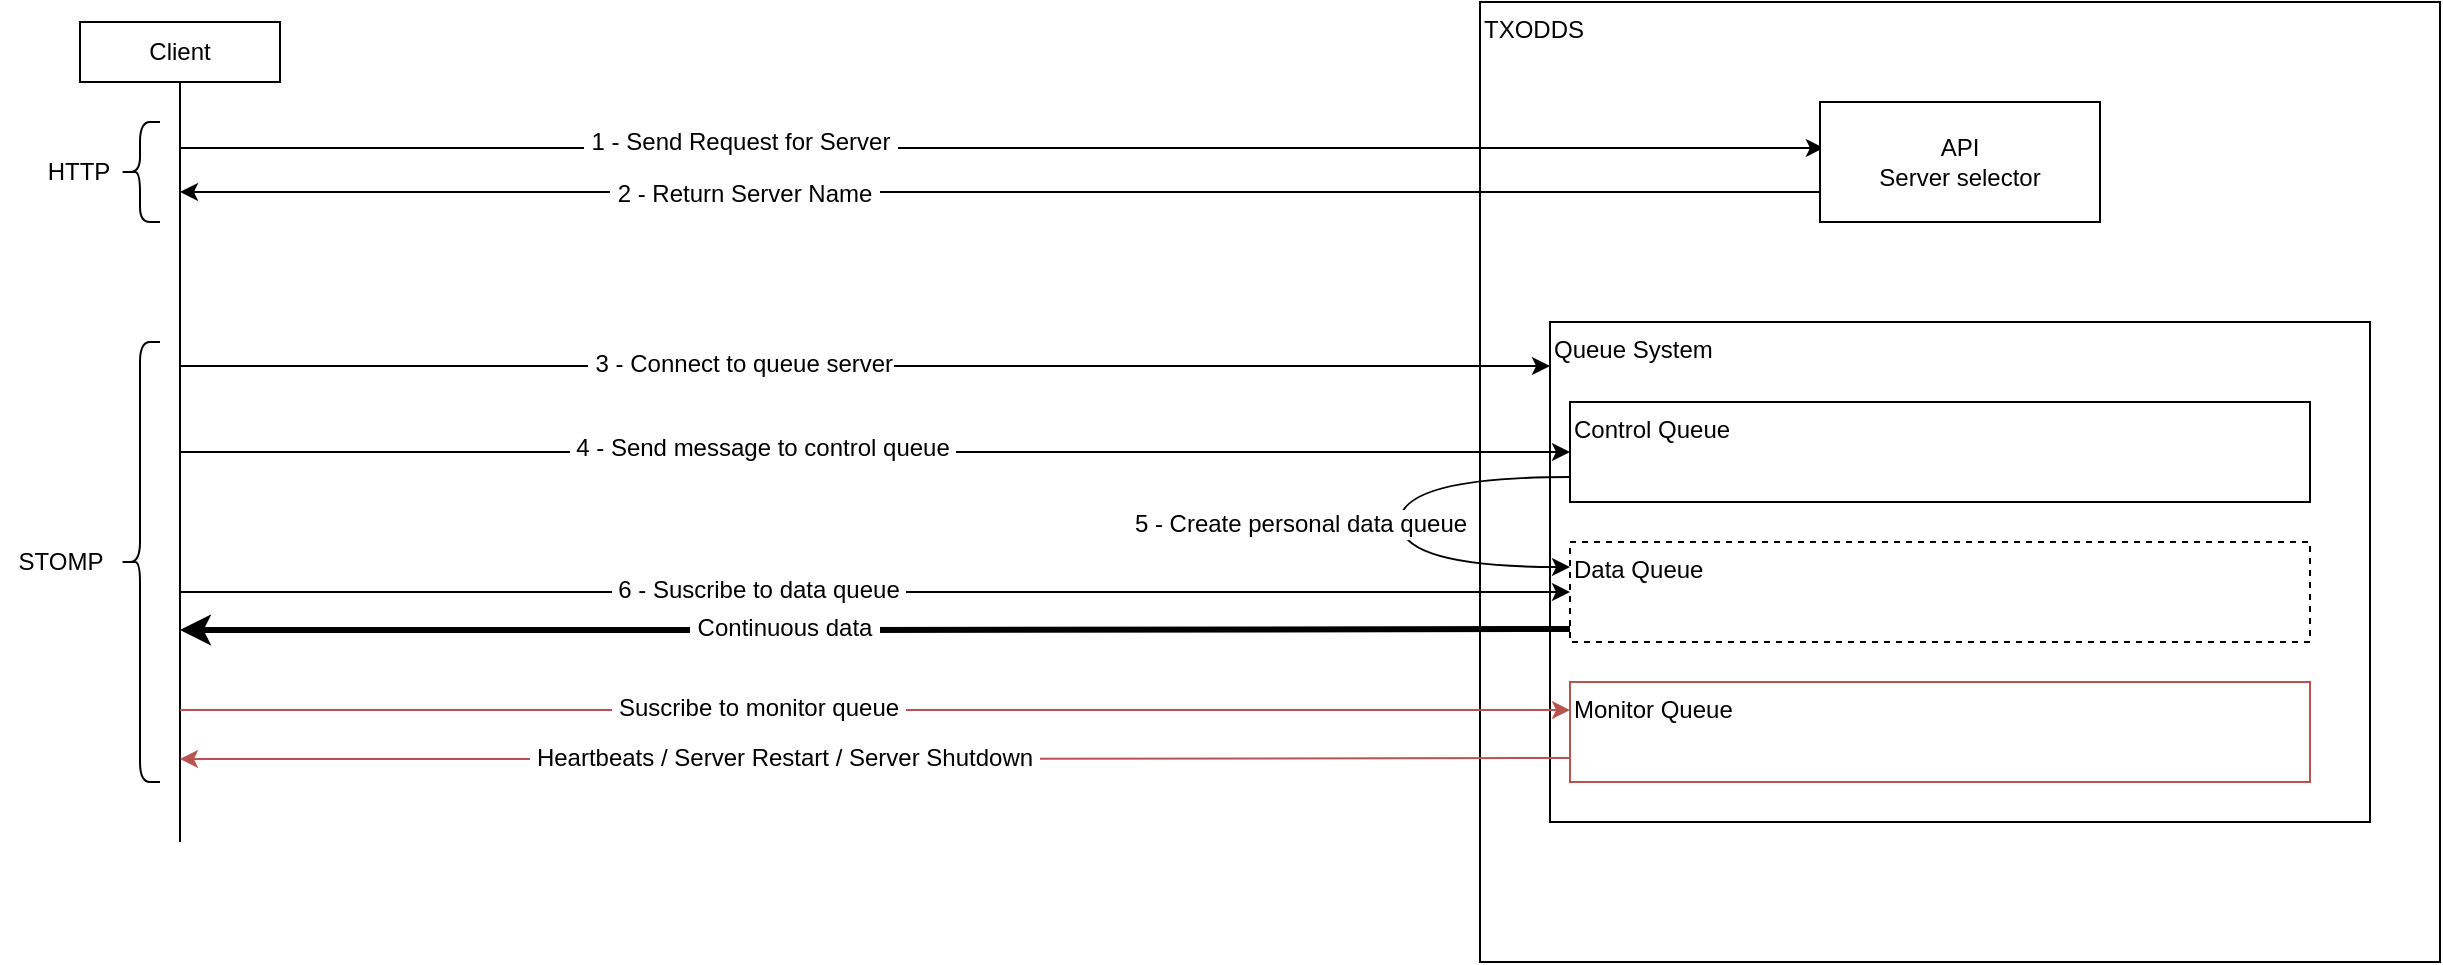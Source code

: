 <mxfile version="12.4.3" type="github" pages="1">
  <diagram id="af5fKmIW8S9w6IEvJGaG" name="Page-1">
    <mxGraphModel dx="1422" dy="762" grid="1" gridSize="10" guides="1" tooltips="1" connect="1" arrows="1" fold="1" page="1" pageScale="1" pageWidth="2336" pageHeight="1654" math="0" shadow="0">
      <root>
        <mxCell id="0"/>
        <mxCell id="1" parent="0"/>
        <mxCell id="s_TitawoScat0cO_zlr0-1" value="TXODDS" style="whiteSpace=wrap;html=1;aspect=fixed;verticalAlign=top;align=left;" vertex="1" parent="1">
          <mxGeometry x="790" y="130" width="480" height="480" as="geometry"/>
        </mxCell>
        <mxCell id="s_TitawoScat0cO_zlr0-12" style="rounded=0;orthogonalLoop=1;jettySize=auto;html=1;exitX=0;exitY=0.75;exitDx=0;exitDy=0;" edge="1" parent="1" source="s_TitawoScat0cO_zlr0-7">
          <mxGeometry relative="1" as="geometry">
            <mxPoint x="140" y="225" as="targetPoint"/>
          </mxGeometry>
        </mxCell>
        <mxCell id="s_TitawoScat0cO_zlr0-13" value="&amp;nbsp;2 - Return Server Name&amp;nbsp;" style="text;html=1;align=center;verticalAlign=middle;resizable=0;points=[];;labelBackgroundColor=#ffffff;" vertex="1" connectable="0" parent="s_TitawoScat0cO_zlr0-12">
          <mxGeometry x="0.029" y="-5" relative="1" as="geometry">
            <mxPoint x="-115.98" y="5.43" as="offset"/>
          </mxGeometry>
        </mxCell>
        <mxCell id="s_TitawoScat0cO_zlr0-10" style="rounded=0;orthogonalLoop=1;jettySize=auto;html=1;entryX=0.014;entryY=0.383;entryDx=0;entryDy=0;entryPerimeter=0;" edge="1" parent="1" target="s_TitawoScat0cO_zlr0-7">
          <mxGeometry relative="1" as="geometry">
            <mxPoint x="140" y="203" as="sourcePoint"/>
          </mxGeometry>
        </mxCell>
        <mxCell id="s_TitawoScat0cO_zlr0-11" value="&amp;nbsp;1 - Send Request for Server&amp;nbsp;" style="text;html=1;align=center;verticalAlign=middle;resizable=0;points=[];;labelBackgroundColor=#ffffff;" vertex="1" connectable="0" parent="s_TitawoScat0cO_zlr0-10">
          <mxGeometry x="-0.44" y="-1" relative="1" as="geometry">
            <mxPoint x="50.04" y="-4.63" as="offset"/>
          </mxGeometry>
        </mxCell>
        <mxCell id="s_TitawoScat0cO_zlr0-14" style="rounded=0;orthogonalLoop=1;jettySize=auto;html=1;entryX=0;entryY=0.088;entryDx=0;entryDy=0;entryPerimeter=0;" edge="1" parent="1" target="s_TitawoScat0cO_zlr0-2">
          <mxGeometry relative="1" as="geometry">
            <mxPoint x="140" y="312" as="sourcePoint"/>
          </mxGeometry>
        </mxCell>
        <mxCell id="s_TitawoScat0cO_zlr0-15" value="&amp;nbsp;3 - Connect to queue server" style="text;html=1;align=center;verticalAlign=middle;resizable=0;points=[];;labelBackgroundColor=#ffffff;" vertex="1" connectable="0" parent="s_TitawoScat0cO_zlr0-14">
          <mxGeometry x="-0.177" y="6" relative="1" as="geometry">
            <mxPoint x="-1.97" y="4.83" as="offset"/>
          </mxGeometry>
        </mxCell>
        <mxCell id="s_TitawoScat0cO_zlr0-23" value="" style="endArrow=none;html=1;" edge="1" parent="1">
          <mxGeometry width="50" height="50" relative="1" as="geometry">
            <mxPoint x="140" y="550" as="sourcePoint"/>
            <mxPoint x="140" y="170" as="targetPoint"/>
          </mxGeometry>
        </mxCell>
        <mxCell id="s_TitawoScat0cO_zlr0-6" value="" style="group;fillColor=#f8cecc;strokeColor=#b85450;" vertex="1" connectable="0" parent="1">
          <mxGeometry x="825" y="290" width="410" height="250" as="geometry"/>
        </mxCell>
        <mxCell id="s_TitawoScat0cO_zlr0-2" value="Queue System" style="rounded=0;whiteSpace=wrap;html=1;align=left;verticalAlign=top;" vertex="1" parent="s_TitawoScat0cO_zlr0-6">
          <mxGeometry width="410" height="250" as="geometry"/>
        </mxCell>
        <mxCell id="s_TitawoScat0cO_zlr0-19" style="edgeStyle=orthogonalEdgeStyle;curved=1;rounded=0;orthogonalLoop=1;jettySize=auto;html=1;entryX=0;entryY=0.25;entryDx=0;entryDy=0;exitX=0;exitY=0.75;exitDx=0;exitDy=0;" edge="1" parent="s_TitawoScat0cO_zlr0-6" source="s_TitawoScat0cO_zlr0-3" target="s_TitawoScat0cO_zlr0-5">
          <mxGeometry relative="1" as="geometry">
            <Array as="points">
              <mxPoint x="-75" y="78"/>
              <mxPoint x="-75" y="123"/>
            </Array>
          </mxGeometry>
        </mxCell>
        <mxCell id="s_TitawoScat0cO_zlr0-20" value="5 - Create personal data queue" style="text;html=1;align=center;verticalAlign=middle;resizable=0;points=[];;labelBackgroundColor=#ffffff;" vertex="1" connectable="0" parent="s_TitawoScat0cO_zlr0-19">
          <mxGeometry x="0.006" y="3" relative="1" as="geometry">
            <mxPoint x="-53" as="offset"/>
          </mxGeometry>
        </mxCell>
        <mxCell id="s_TitawoScat0cO_zlr0-3" value="Control Queue" style="rounded=0;whiteSpace=wrap;html=1;align=left;verticalAlign=top;" vertex="1" parent="s_TitawoScat0cO_zlr0-6">
          <mxGeometry x="10" y="40" width="370" height="50" as="geometry"/>
        </mxCell>
        <mxCell id="s_TitawoScat0cO_zlr0-5" value="Data Queue" style="rounded=0;whiteSpace=wrap;html=1;align=left;verticalAlign=top;dashed=1;" vertex="1" parent="s_TitawoScat0cO_zlr0-6">
          <mxGeometry x="10" y="110" width="370" height="50" as="geometry"/>
        </mxCell>
        <mxCell id="s_TitawoScat0cO_zlr0-4" value="Monitor Queue" style="rounded=0;whiteSpace=wrap;html=1;align=left;verticalAlign=top;fillColor=none;strokeColor=#b85450;" vertex="1" parent="s_TitawoScat0cO_zlr0-6">
          <mxGeometry x="10" y="180" width="370" height="50" as="geometry"/>
        </mxCell>
        <mxCell id="s_TitawoScat0cO_zlr0-7" value="API&lt;br&gt;Server selector" style="rounded=0;whiteSpace=wrap;html=1;align=center;" vertex="1" parent="1">
          <mxGeometry x="960" y="180" width="140" height="60" as="geometry"/>
        </mxCell>
        <mxCell id="s_TitawoScat0cO_zlr0-21" style="rounded=0;orthogonalLoop=1;jettySize=auto;html=1;entryX=0;entryY=0.5;entryDx=0;entryDy=0;" edge="1" parent="1" target="s_TitawoScat0cO_zlr0-5">
          <mxGeometry relative="1" as="geometry">
            <mxPoint x="140" y="425" as="sourcePoint"/>
          </mxGeometry>
        </mxCell>
        <mxCell id="s_TitawoScat0cO_zlr0-22" value="&amp;nbsp;6 - Suscribe to data queue&amp;nbsp;" style="text;html=1;align=center;verticalAlign=middle;resizable=0;points=[];;labelBackgroundColor=#ffffff;" vertex="1" connectable="0" parent="s_TitawoScat0cO_zlr0-21">
          <mxGeometry x="0.021" y="-4" relative="1" as="geometry">
            <mxPoint x="-65.99" y="-5.02" as="offset"/>
          </mxGeometry>
        </mxCell>
        <mxCell id="s_TitawoScat0cO_zlr0-26" style="edgeStyle=none;rounded=0;orthogonalLoop=1;jettySize=auto;html=1;exitX=0;exitY=0.75;exitDx=0;exitDy=0;strokeWidth=3;" edge="1" parent="1">
          <mxGeometry relative="1" as="geometry">
            <mxPoint x="140" y="444" as="targetPoint"/>
            <mxPoint x="835" y="443.5" as="sourcePoint"/>
            <Array as="points">
              <mxPoint x="480" y="444"/>
            </Array>
          </mxGeometry>
        </mxCell>
        <mxCell id="s_TitawoScat0cO_zlr0-31" value="&amp;nbsp;Continuous data&amp;nbsp;" style="text;html=1;align=center;verticalAlign=middle;resizable=0;points=[];;labelBackgroundColor=#ffffff;" vertex="1" connectable="0" parent="s_TitawoScat0cO_zlr0-26">
          <mxGeometry x="0.131" y="2" relative="1" as="geometry">
            <mxPoint y="-3" as="offset"/>
          </mxGeometry>
        </mxCell>
        <mxCell id="s_TitawoScat0cO_zlr0-29" style="rounded=0;orthogonalLoop=1;jettySize=auto;html=1;entryX=0;entryY=0.5;entryDx=0;entryDy=0;fillColor=#f8cecc;strokeColor=#b85450;" edge="1" parent="1">
          <mxGeometry relative="1" as="geometry">
            <mxPoint x="140" y="484" as="sourcePoint"/>
            <mxPoint x="835" y="484" as="targetPoint"/>
          </mxGeometry>
        </mxCell>
        <mxCell id="s_TitawoScat0cO_zlr0-30" value="&amp;nbsp;Suscribe to monitor queue&amp;nbsp;" style="text;html=1;align=center;verticalAlign=middle;resizable=0;points=[];;labelBackgroundColor=#ffffff;" vertex="1" connectable="0" parent="s_TitawoScat0cO_zlr0-29">
          <mxGeometry x="0.021" y="-4" relative="1" as="geometry">
            <mxPoint x="-65.99" y="-5.02" as="offset"/>
          </mxGeometry>
        </mxCell>
        <mxCell id="s_TitawoScat0cO_zlr0-32" style="edgeStyle=none;rounded=0;orthogonalLoop=1;jettySize=auto;html=1;exitX=0;exitY=0.75;exitDx=0;exitDy=0;fillColor=#f8cecc;strokeColor=#b85450;" edge="1" parent="1">
          <mxGeometry relative="1" as="geometry">
            <mxPoint x="140" y="508.5" as="targetPoint"/>
            <mxPoint x="835" y="508" as="sourcePoint"/>
            <Array as="points">
              <mxPoint x="480" y="508.5"/>
            </Array>
          </mxGeometry>
        </mxCell>
        <mxCell id="s_TitawoScat0cO_zlr0-33" value="&amp;nbsp;Heartbeats / Server Restart / Server Shutdown&amp;nbsp;" style="text;html=1;align=center;verticalAlign=middle;resizable=0;points=[];;labelBackgroundColor=#ffffff;" vertex="1" connectable="0" parent="s_TitawoScat0cO_zlr0-32">
          <mxGeometry x="0.131" y="2" relative="1" as="geometry">
            <mxPoint y="-3" as="offset"/>
          </mxGeometry>
        </mxCell>
        <mxCell id="s_TitawoScat0cO_zlr0-34" value="Client" style="rounded=0;whiteSpace=wrap;html=1;fillColor=none;align=center;" vertex="1" parent="1">
          <mxGeometry x="90" y="140" width="100" height="30" as="geometry"/>
        </mxCell>
        <mxCell id="s_TitawoScat0cO_zlr0-16" style="rounded=0;orthogonalLoop=1;jettySize=auto;html=1;entryX=0;entryY=0.5;entryDx=0;entryDy=0;" edge="1" parent="1" target="s_TitawoScat0cO_zlr0-3">
          <mxGeometry relative="1" as="geometry">
            <mxPoint x="140" y="355" as="sourcePoint"/>
          </mxGeometry>
        </mxCell>
        <mxCell id="s_TitawoScat0cO_zlr0-17" value="&amp;nbsp;4 - Send message to control queue&amp;nbsp;" style="text;html=1;align=center;verticalAlign=middle;resizable=0;points=[];;labelBackgroundColor=#ffffff;" vertex="1" connectable="0" parent="s_TitawoScat0cO_zlr0-16">
          <mxGeometry y="-32" relative="1" as="geometry">
            <mxPoint x="-56.62" y="-34.49" as="offset"/>
          </mxGeometry>
        </mxCell>
        <mxCell id="s_TitawoScat0cO_zlr0-35" value="" style="shape=curlyBracket;whiteSpace=wrap;html=1;rounded=1;fillColor=none;align=center;" vertex="1" parent="1">
          <mxGeometry x="110" y="190" width="20" height="50" as="geometry"/>
        </mxCell>
        <mxCell id="s_TitawoScat0cO_zlr0-36" value="HTTP" style="text;html=1;align=center;verticalAlign=middle;resizable=0;points=[];;autosize=1;" vertex="1" parent="1">
          <mxGeometry x="64" y="205" width="50" height="20" as="geometry"/>
        </mxCell>
        <mxCell id="s_TitawoScat0cO_zlr0-37" value="" style="shape=curlyBracket;whiteSpace=wrap;html=1;rounded=1;fillColor=none;align=center;" vertex="1" parent="1">
          <mxGeometry x="110" y="300" width="20" height="220" as="geometry"/>
        </mxCell>
        <mxCell id="s_TitawoScat0cO_zlr0-38" value="STOMP" style="text;html=1;align=center;verticalAlign=middle;resizable=0;points=[];;autosize=1;" vertex="1" parent="1">
          <mxGeometry x="50" y="400" width="60" height="20" as="geometry"/>
        </mxCell>
      </root>
    </mxGraphModel>
  </diagram>
</mxfile>
